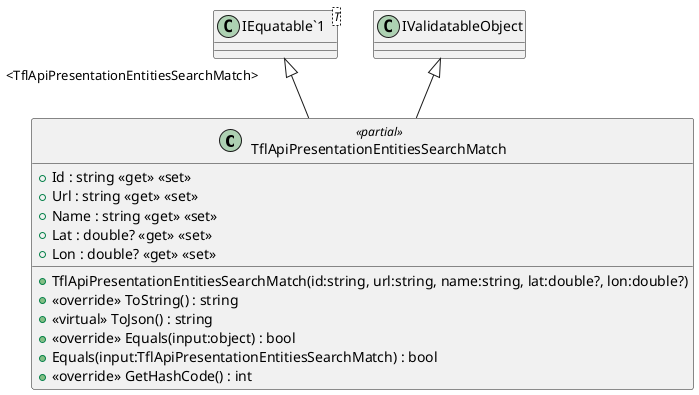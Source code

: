 @startuml
class TflApiPresentationEntitiesSearchMatch <<partial>> {
    + TflApiPresentationEntitiesSearchMatch(id:string, url:string, name:string, lat:double?, lon:double?)
    + Id : string <<get>> <<set>>
    + Url : string <<get>> <<set>>
    + Name : string <<get>> <<set>>
    + Lat : double? <<get>> <<set>>
    + Lon : double? <<get>> <<set>>
    + <<override>> ToString() : string
    + <<virtual>> ToJson() : string
    + <<override>> Equals(input:object) : bool
    + Equals(input:TflApiPresentationEntitiesSearchMatch) : bool
    + <<override>> GetHashCode() : int
}
class "IEquatable`1"<T> {
}
"IEquatable`1" "<TflApiPresentationEntitiesSearchMatch>" <|-- TflApiPresentationEntitiesSearchMatch
IValidatableObject <|-- TflApiPresentationEntitiesSearchMatch
@enduml
